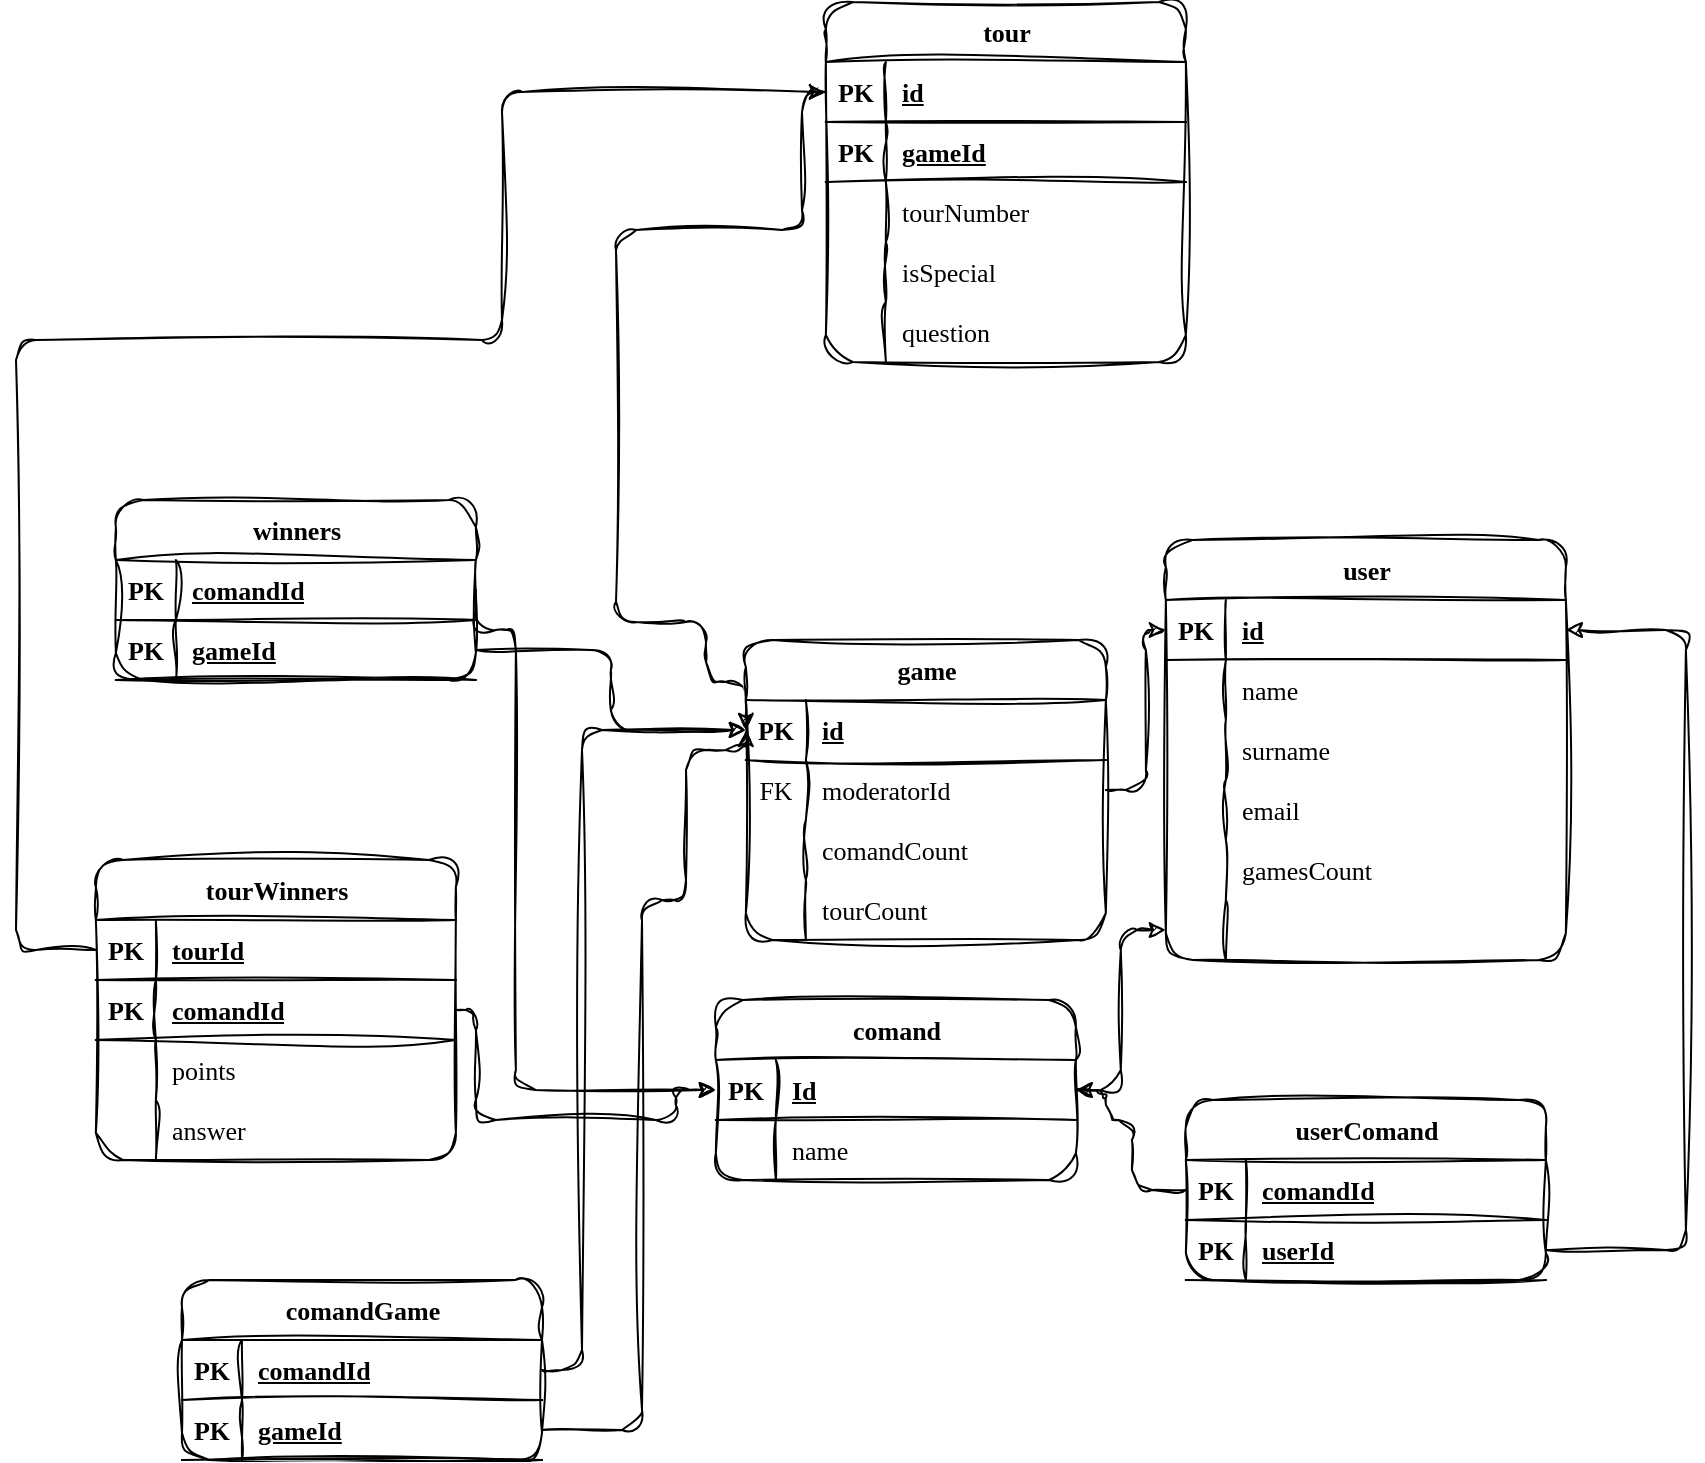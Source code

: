 <mxfile version="24.7.17">
  <diagram name="Схема данных" id="edf60f1a-56cd-e834-aa8a-f176f3a09ee4">
    <mxGraphModel dx="1793" dy="1068" grid="1" gridSize="10" guides="1" tooltips="1" connect="1" arrows="1" fold="1" page="1" pageScale="1" pageWidth="1169" pageHeight="827" background="none" math="0" shadow="0">
      <root>
        <mxCell id="0" />
        <mxCell id="1" parent="0" />
        <mxCell id="CkwOvy4Y8bdaGsf6uyHz-31" value="" style="edgeStyle=orthogonalEdgeStyle;rounded=1;orthogonalLoop=1;jettySize=auto;html=1;exitX=1;exitY=0.5;exitDx=0;exitDy=0;entryX=0;entryY=0.5;entryDx=0;entryDy=0;sketch=1;curveFitting=1;jiggle=2;fontFamily=Lucida Console;labelBorderColor=none;textShadow=0;fontSize=13;" edge="1" parent="1" source="CkwOvy4Y8bdaGsf6uyHz-6" target="CkwOvy4Y8bdaGsf6uyHz-19">
          <mxGeometry relative="1" as="geometry">
            <Array as="points">
              <mxPoint x="731.93" y="454" />
              <mxPoint x="731.93" y="374" />
            </Array>
          </mxGeometry>
        </mxCell>
        <mxCell id="CkwOvy4Y8bdaGsf6uyHz-81" value="" style="edgeStyle=orthogonalEdgeStyle;rounded=1;orthogonalLoop=1;jettySize=auto;html=1;exitX=0;exitY=0.5;exitDx=0;exitDy=0;entryX=0;entryY=0.5;entryDx=0;entryDy=0;startArrow=classic;startFill=1;endArrow=none;endFill=0;sketch=1;curveFitting=1;jiggle=2;fontFamily=Lucida Console;labelBorderColor=none;textShadow=0;fontSize=13;" edge="1" parent="1" source="CkwOvy4Y8bdaGsf6uyHz-3" target="CkwOvy4Y8bdaGsf6uyHz-82">
          <mxGeometry relative="1" as="geometry">
            <Array as="points">
              <mxPoint x="532" y="400" />
              <mxPoint x="512" y="400" />
              <mxPoint x="512" y="370" />
              <mxPoint x="467" y="370" />
              <mxPoint x="467" y="174" />
              <mxPoint x="560" y="174" />
              <mxPoint x="560" y="105" />
            </Array>
          </mxGeometry>
        </mxCell>
        <mxCell id="CkwOvy4Y8bdaGsf6uyHz-2" value="game" style="shape=table;startSize=30;container=1;collapsible=1;childLayout=tableLayout;fixedRows=1;rowLines=0;fontStyle=1;align=center;resizeLast=1;html=1;sketch=1;curveFitting=1;jiggle=2;rounded=1;fontFamily=Lucida Console;labelBorderColor=none;textShadow=0;fontSize=13;" vertex="1" parent="1">
          <mxGeometry x="531.93" y="379" width="180" height="150" as="geometry">
            <mxRectangle x="80" y="90" width="70" height="30" as="alternateBounds" />
          </mxGeometry>
        </mxCell>
        <mxCell id="CkwOvy4Y8bdaGsf6uyHz-3" value="" style="shape=tableRow;horizontal=0;startSize=0;swimlaneHead=0;swimlaneBody=0;fillColor=none;collapsible=0;dropTarget=0;points=[[0,0.5],[1,0.5]];portConstraint=eastwest;top=0;left=0;right=0;bottom=1;sketch=1;curveFitting=1;jiggle=2;rounded=1;fontFamily=Lucida Console;labelBorderColor=none;textShadow=0;fontSize=13;" vertex="1" parent="CkwOvy4Y8bdaGsf6uyHz-2">
          <mxGeometry y="30" width="180" height="30" as="geometry" />
        </mxCell>
        <mxCell id="CkwOvy4Y8bdaGsf6uyHz-4" value="PK" style="shape=partialRectangle;connectable=0;fillColor=none;top=0;left=0;bottom=0;right=0;fontStyle=1;overflow=hidden;whiteSpace=wrap;html=1;sketch=1;curveFitting=1;jiggle=2;rounded=1;fontFamily=Lucida Console;labelBorderColor=none;textShadow=0;fontSize=13;" vertex="1" parent="CkwOvy4Y8bdaGsf6uyHz-3">
          <mxGeometry width="30" height="30" as="geometry">
            <mxRectangle width="30" height="30" as="alternateBounds" />
          </mxGeometry>
        </mxCell>
        <mxCell id="CkwOvy4Y8bdaGsf6uyHz-5" value="id" style="shape=partialRectangle;connectable=0;fillColor=none;top=0;left=0;bottom=0;right=0;align=left;spacingLeft=6;fontStyle=5;overflow=hidden;whiteSpace=wrap;html=1;sketch=1;curveFitting=1;jiggle=2;rounded=1;fontFamily=Lucida Console;labelBorderColor=none;textShadow=0;fontSize=13;" vertex="1" parent="CkwOvy4Y8bdaGsf6uyHz-3">
          <mxGeometry x="30" width="150" height="30" as="geometry">
            <mxRectangle width="150" height="30" as="alternateBounds" />
          </mxGeometry>
        </mxCell>
        <mxCell id="CkwOvy4Y8bdaGsf6uyHz-6" value="" style="shape=tableRow;horizontal=0;startSize=0;swimlaneHead=0;swimlaneBody=0;fillColor=none;collapsible=0;dropTarget=0;points=[[0,0.5],[1,0.5]];portConstraint=eastwest;top=0;left=0;right=0;bottom=0;sketch=1;curveFitting=1;jiggle=2;rounded=1;fontFamily=Lucida Console;labelBorderColor=none;textShadow=0;fontSize=13;" vertex="1" parent="CkwOvy4Y8bdaGsf6uyHz-2">
          <mxGeometry y="60" width="180" height="30" as="geometry" />
        </mxCell>
        <mxCell id="CkwOvy4Y8bdaGsf6uyHz-7" value="FK" style="shape=partialRectangle;connectable=0;fillColor=none;top=0;left=0;bottom=0;right=0;editable=1;overflow=hidden;whiteSpace=wrap;html=1;sketch=1;curveFitting=1;jiggle=2;rounded=1;fontFamily=Lucida Console;labelBorderColor=none;textShadow=0;fontSize=13;" vertex="1" parent="CkwOvy4Y8bdaGsf6uyHz-6">
          <mxGeometry width="30" height="30" as="geometry">
            <mxRectangle width="30" height="30" as="alternateBounds" />
          </mxGeometry>
        </mxCell>
        <mxCell id="CkwOvy4Y8bdaGsf6uyHz-8" value="moderatorId" style="shape=partialRectangle;connectable=0;fillColor=none;top=0;left=0;bottom=0;right=0;align=left;spacingLeft=6;overflow=hidden;whiteSpace=wrap;html=1;sketch=1;curveFitting=1;jiggle=2;rounded=1;fontFamily=Lucida Console;labelBorderColor=none;textShadow=0;fontSize=13;" vertex="1" parent="CkwOvy4Y8bdaGsf6uyHz-6">
          <mxGeometry x="30" width="150" height="30" as="geometry">
            <mxRectangle width="150" height="30" as="alternateBounds" />
          </mxGeometry>
        </mxCell>
        <mxCell id="CkwOvy4Y8bdaGsf6uyHz-221" value="" style="shape=tableRow;horizontal=0;startSize=0;swimlaneHead=0;swimlaneBody=0;fillColor=none;collapsible=0;dropTarget=0;points=[[0,0.5],[1,0.5]];portConstraint=eastwest;top=0;left=0;right=0;bottom=0;sketch=1;curveFitting=1;jiggle=2;rounded=1;fontFamily=Lucida Console;labelBorderColor=none;textShadow=0;fontSize=13;" vertex="1" parent="CkwOvy4Y8bdaGsf6uyHz-2">
          <mxGeometry y="90" width="180" height="30" as="geometry" />
        </mxCell>
        <mxCell id="CkwOvy4Y8bdaGsf6uyHz-222" value="" style="shape=partialRectangle;connectable=0;fillColor=none;top=0;left=0;bottom=0;right=0;editable=1;overflow=hidden;whiteSpace=wrap;html=1;sketch=1;curveFitting=1;jiggle=2;rounded=1;fontFamily=Lucida Console;labelBorderColor=none;textShadow=0;fontSize=13;" vertex="1" parent="CkwOvy4Y8bdaGsf6uyHz-221">
          <mxGeometry width="30" height="30" as="geometry">
            <mxRectangle width="30" height="30" as="alternateBounds" />
          </mxGeometry>
        </mxCell>
        <mxCell id="CkwOvy4Y8bdaGsf6uyHz-223" value="comandCount" style="shape=partialRectangle;connectable=0;fillColor=none;top=0;left=0;bottom=0;right=0;align=left;spacingLeft=6;overflow=hidden;whiteSpace=wrap;html=1;sketch=1;curveFitting=1;jiggle=2;rounded=1;fontFamily=Lucida Console;labelBorderColor=none;textShadow=0;fontSize=13;" vertex="1" parent="CkwOvy4Y8bdaGsf6uyHz-221">
          <mxGeometry x="30" width="150" height="30" as="geometry">
            <mxRectangle width="150" height="30" as="alternateBounds" />
          </mxGeometry>
        </mxCell>
        <mxCell id="CkwOvy4Y8bdaGsf6uyHz-224" value="" style="shape=tableRow;horizontal=0;startSize=0;swimlaneHead=0;swimlaneBody=0;fillColor=none;collapsible=0;dropTarget=0;points=[[0,0.5],[1,0.5]];portConstraint=eastwest;top=0;left=0;right=0;bottom=0;sketch=1;curveFitting=1;jiggle=2;rounded=1;fontFamily=Lucida Console;labelBorderColor=none;textShadow=0;fontSize=13;" vertex="1" parent="CkwOvy4Y8bdaGsf6uyHz-2">
          <mxGeometry y="120" width="180" height="30" as="geometry" />
        </mxCell>
        <mxCell id="CkwOvy4Y8bdaGsf6uyHz-225" value="" style="shape=partialRectangle;connectable=0;fillColor=none;top=0;left=0;bottom=0;right=0;editable=1;overflow=hidden;whiteSpace=wrap;html=1;sketch=1;curveFitting=1;jiggle=2;rounded=1;fontFamily=Lucida Console;labelBorderColor=none;textShadow=0;fontSize=13;" vertex="1" parent="CkwOvy4Y8bdaGsf6uyHz-224">
          <mxGeometry width="30" height="30" as="geometry">
            <mxRectangle width="30" height="30" as="alternateBounds" />
          </mxGeometry>
        </mxCell>
        <mxCell id="CkwOvy4Y8bdaGsf6uyHz-226" value="tourCount" style="shape=partialRectangle;connectable=0;fillColor=none;top=0;left=0;bottom=0;right=0;align=left;spacingLeft=6;overflow=hidden;whiteSpace=wrap;html=1;sketch=1;curveFitting=1;jiggle=2;rounded=1;fontFamily=Lucida Console;labelBorderColor=none;textShadow=0;fontSize=13;" vertex="1" parent="CkwOvy4Y8bdaGsf6uyHz-224">
          <mxGeometry x="30" width="150" height="30" as="geometry">
            <mxRectangle width="150" height="30" as="alternateBounds" />
          </mxGeometry>
        </mxCell>
        <mxCell id="CkwOvy4Y8bdaGsf6uyHz-18" value="user" style="shape=table;startSize=30;container=1;collapsible=1;childLayout=tableLayout;fixedRows=1;rowLines=0;fontStyle=1;align=center;resizeLast=1;html=1;sketch=1;curveFitting=1;jiggle=2;rounded=1;fontFamily=Lucida Console;labelBorderColor=none;textShadow=0;fontSize=13;" vertex="1" parent="1">
          <mxGeometry x="741.93" y="329" width="200" height="210" as="geometry">
            <mxRectangle x="440" y="90" width="70" height="30" as="alternateBounds" />
          </mxGeometry>
        </mxCell>
        <mxCell id="CkwOvy4Y8bdaGsf6uyHz-19" value="" style="shape=tableRow;horizontal=0;startSize=0;swimlaneHead=0;swimlaneBody=0;fillColor=none;collapsible=0;dropTarget=0;points=[[0,0.5],[1,0.5]];portConstraint=eastwest;top=0;left=0;right=0;bottom=1;sketch=1;curveFitting=1;jiggle=2;rounded=1;fontFamily=Lucida Console;labelBorderColor=none;textShadow=0;fontSize=13;" vertex="1" parent="CkwOvy4Y8bdaGsf6uyHz-18">
          <mxGeometry y="30" width="200" height="30" as="geometry" />
        </mxCell>
        <mxCell id="CkwOvy4Y8bdaGsf6uyHz-20" value="PK" style="shape=partialRectangle;connectable=0;fillColor=none;top=0;left=0;bottom=0;right=0;fontStyle=1;overflow=hidden;whiteSpace=wrap;html=1;sketch=1;curveFitting=1;jiggle=2;rounded=1;fontFamily=Lucida Console;labelBorderColor=none;textShadow=0;fontSize=13;" vertex="1" parent="CkwOvy4Y8bdaGsf6uyHz-19">
          <mxGeometry width="30" height="30" as="geometry">
            <mxRectangle width="30" height="30" as="alternateBounds" />
          </mxGeometry>
        </mxCell>
        <mxCell id="CkwOvy4Y8bdaGsf6uyHz-21" value="id" style="shape=partialRectangle;connectable=0;fillColor=none;top=0;left=0;bottom=0;right=0;align=left;spacingLeft=6;fontStyle=5;overflow=hidden;whiteSpace=wrap;html=1;sketch=1;curveFitting=1;jiggle=2;rounded=1;fontFamily=Lucida Console;labelBorderColor=none;textShadow=0;fontSize=13;" vertex="1" parent="CkwOvy4Y8bdaGsf6uyHz-19">
          <mxGeometry x="30" width="170" height="30" as="geometry">
            <mxRectangle width="170" height="30" as="alternateBounds" />
          </mxGeometry>
        </mxCell>
        <mxCell id="CkwOvy4Y8bdaGsf6uyHz-25" value="" style="shape=tableRow;horizontal=0;startSize=0;swimlaneHead=0;swimlaneBody=0;fillColor=none;collapsible=0;dropTarget=0;points=[[0,0.5],[1,0.5]];portConstraint=eastwest;top=0;left=0;right=0;bottom=0;sketch=1;curveFitting=1;jiggle=2;rounded=1;fontFamily=Lucida Console;labelBorderColor=none;textShadow=0;fontSize=13;" vertex="1" parent="CkwOvy4Y8bdaGsf6uyHz-18">
          <mxGeometry y="60" width="200" height="30" as="geometry" />
        </mxCell>
        <mxCell id="CkwOvy4Y8bdaGsf6uyHz-26" value="" style="shape=partialRectangle;connectable=0;fillColor=none;top=0;left=0;bottom=0;right=0;editable=1;overflow=hidden;whiteSpace=wrap;html=1;sketch=1;curveFitting=1;jiggle=2;rounded=1;fontFamily=Lucida Console;labelBorderColor=none;textShadow=0;fontSize=13;" vertex="1" parent="CkwOvy4Y8bdaGsf6uyHz-25">
          <mxGeometry width="30" height="30" as="geometry">
            <mxRectangle width="30" height="30" as="alternateBounds" />
          </mxGeometry>
        </mxCell>
        <mxCell id="CkwOvy4Y8bdaGsf6uyHz-27" value="name" style="shape=partialRectangle;connectable=0;fillColor=none;top=0;left=0;bottom=0;right=0;align=left;spacingLeft=6;overflow=hidden;whiteSpace=wrap;html=1;sketch=1;curveFitting=1;jiggle=2;rounded=1;fontFamily=Lucida Console;labelBorderColor=none;textShadow=0;fontSize=13;" vertex="1" parent="CkwOvy4Y8bdaGsf6uyHz-25">
          <mxGeometry x="30" width="170" height="30" as="geometry">
            <mxRectangle width="170" height="30" as="alternateBounds" />
          </mxGeometry>
        </mxCell>
        <mxCell id="CkwOvy4Y8bdaGsf6uyHz-191" value="" style="shape=tableRow;horizontal=0;startSize=0;swimlaneHead=0;swimlaneBody=0;fillColor=none;collapsible=0;dropTarget=0;points=[[0,0.5],[1,0.5]];portConstraint=eastwest;top=0;left=0;right=0;bottom=0;sketch=1;curveFitting=1;jiggle=2;rounded=1;fontFamily=Lucida Console;labelBorderColor=none;textShadow=0;fontSize=13;" vertex="1" parent="CkwOvy4Y8bdaGsf6uyHz-18">
          <mxGeometry y="90" width="200" height="30" as="geometry" />
        </mxCell>
        <mxCell id="CkwOvy4Y8bdaGsf6uyHz-192" value="" style="shape=partialRectangle;connectable=0;fillColor=none;top=0;left=0;bottom=0;right=0;editable=1;overflow=hidden;whiteSpace=wrap;html=1;sketch=1;curveFitting=1;jiggle=2;rounded=1;fontFamily=Lucida Console;labelBorderColor=none;textShadow=0;fontSize=13;" vertex="1" parent="CkwOvy4Y8bdaGsf6uyHz-191">
          <mxGeometry width="30" height="30" as="geometry">
            <mxRectangle width="30" height="30" as="alternateBounds" />
          </mxGeometry>
        </mxCell>
        <mxCell id="CkwOvy4Y8bdaGsf6uyHz-193" value="surname" style="shape=partialRectangle;connectable=1;fillColor=none;top=0;left=0;bottom=0;right=0;align=left;spacingLeft=6;overflow=hidden;whiteSpace=wrap;html=1;sketch=1;curveFitting=1;jiggle=2;rounded=1;fontFamily=Lucida Console;labelBorderColor=none;textShadow=0;fontSize=13;movable=1;resizable=1;rotatable=1;deletable=1;editable=1;locked=0;" vertex="1" parent="CkwOvy4Y8bdaGsf6uyHz-191">
          <mxGeometry x="30" width="170" height="30" as="geometry">
            <mxRectangle width="170" height="30" as="alternateBounds" />
          </mxGeometry>
        </mxCell>
        <mxCell id="CkwOvy4Y8bdaGsf6uyHz-28" value="" style="shape=tableRow;horizontal=0;startSize=0;swimlaneHead=0;swimlaneBody=0;fillColor=none;collapsible=0;dropTarget=0;points=[[0,0.5],[1,0.5]];portConstraint=eastwest;top=0;left=0;right=0;bottom=0;sketch=1;curveFitting=1;jiggle=2;rounded=1;fontFamily=Lucida Console;labelBorderColor=none;textShadow=0;fontSize=13;" vertex="1" parent="CkwOvy4Y8bdaGsf6uyHz-18">
          <mxGeometry y="120" width="200" height="30" as="geometry" />
        </mxCell>
        <mxCell id="CkwOvy4Y8bdaGsf6uyHz-29" value="" style="shape=partialRectangle;connectable=0;fillColor=none;top=0;left=0;bottom=0;right=0;editable=1;overflow=hidden;whiteSpace=wrap;html=1;sketch=1;curveFitting=1;jiggle=2;rounded=1;fontFamily=Lucida Console;labelBorderColor=none;textShadow=0;fontSize=13;" vertex="1" parent="CkwOvy4Y8bdaGsf6uyHz-28">
          <mxGeometry width="30" height="30" as="geometry">
            <mxRectangle width="30" height="30" as="alternateBounds" />
          </mxGeometry>
        </mxCell>
        <mxCell id="CkwOvy4Y8bdaGsf6uyHz-30" value="email&amp;nbsp;" style="shape=partialRectangle;connectable=0;fillColor=none;top=0;left=0;bottom=0;right=0;align=left;spacingLeft=6;overflow=hidden;whiteSpace=wrap;html=1;sketch=1;curveFitting=1;jiggle=2;rounded=1;fontFamily=Lucida Console;labelBorderColor=none;textShadow=0;fontSize=13;" vertex="1" parent="CkwOvy4Y8bdaGsf6uyHz-28">
          <mxGeometry x="30" width="170" height="30" as="geometry">
            <mxRectangle width="170" height="30" as="alternateBounds" />
          </mxGeometry>
        </mxCell>
        <mxCell id="CkwOvy4Y8bdaGsf6uyHz-33" value="" style="shape=tableRow;horizontal=0;startSize=0;swimlaneHead=0;swimlaneBody=0;fillColor=none;collapsible=0;dropTarget=0;points=[[0,0.5],[1,0.5]];portConstraint=eastwest;top=0;left=0;right=0;bottom=0;sketch=1;curveFitting=1;jiggle=2;rounded=1;fontFamily=Lucida Console;labelBorderColor=none;textShadow=0;fontSize=13;" vertex="1" parent="CkwOvy4Y8bdaGsf6uyHz-18">
          <mxGeometry y="150" width="200" height="30" as="geometry" />
        </mxCell>
        <mxCell id="CkwOvy4Y8bdaGsf6uyHz-34" value="" style="shape=partialRectangle;connectable=0;fillColor=none;top=0;left=0;bottom=0;right=0;editable=1;overflow=hidden;whiteSpace=wrap;html=1;sketch=1;curveFitting=1;jiggle=2;rounded=1;fontFamily=Lucida Console;labelBorderColor=none;textShadow=0;fontSize=13;" vertex="1" parent="CkwOvy4Y8bdaGsf6uyHz-33">
          <mxGeometry width="30" height="30" as="geometry">
            <mxRectangle width="30" height="30" as="alternateBounds" />
          </mxGeometry>
        </mxCell>
        <mxCell id="CkwOvy4Y8bdaGsf6uyHz-35" value="gamesCount" style="shape=partialRectangle;connectable=0;fillColor=none;top=0;left=0;bottom=0;right=0;align=left;spacingLeft=6;overflow=hidden;whiteSpace=wrap;html=1;sketch=1;curveFitting=1;jiggle=2;rounded=1;fontFamily=Lucida Console;labelBorderColor=none;textShadow=0;fontSize=13;" vertex="1" parent="CkwOvy4Y8bdaGsf6uyHz-33">
          <mxGeometry x="30" width="170" height="30" as="geometry">
            <mxRectangle width="170" height="30" as="alternateBounds" />
          </mxGeometry>
        </mxCell>
        <mxCell id="CkwOvy4Y8bdaGsf6uyHz-103" value="" style="shape=tableRow;horizontal=0;startSize=0;swimlaneHead=0;swimlaneBody=0;fillColor=none;collapsible=0;dropTarget=0;points=[[0,0.5],[1,0.5]];portConstraint=eastwest;top=0;left=0;right=0;bottom=0;sketch=1;curveFitting=1;jiggle=2;rounded=1;fontFamily=Lucida Console;labelBorderColor=none;textShadow=0;fontSize=13;" vertex="1" parent="CkwOvy4Y8bdaGsf6uyHz-18">
          <mxGeometry y="180" width="200" height="30" as="geometry" />
        </mxCell>
        <mxCell id="CkwOvy4Y8bdaGsf6uyHz-104" value="" style="shape=partialRectangle;connectable=0;fillColor=none;top=0;left=0;bottom=0;right=0;editable=1;overflow=hidden;whiteSpace=wrap;html=1;sketch=1;curveFitting=1;jiggle=2;rounded=1;fontFamily=Lucida Console;labelBorderColor=none;textShadow=0;fontSize=13;" vertex="1" parent="CkwOvy4Y8bdaGsf6uyHz-103">
          <mxGeometry width="30" height="30" as="geometry">
            <mxRectangle width="30" height="30" as="alternateBounds" />
          </mxGeometry>
        </mxCell>
        <mxCell id="CkwOvy4Y8bdaGsf6uyHz-105" value="" style="shape=partialRectangle;connectable=0;fillColor=none;top=0;left=0;bottom=0;right=0;align=left;spacingLeft=6;overflow=hidden;whiteSpace=wrap;html=1;sketch=1;curveFitting=1;jiggle=2;rounded=1;fontFamily=Lucida Console;labelBorderColor=none;textShadow=0;fontSize=13;" vertex="1" parent="CkwOvy4Y8bdaGsf6uyHz-103">
          <mxGeometry x="30" width="170" height="30" as="geometry">
            <mxRectangle width="170" height="30" as="alternateBounds" />
          </mxGeometry>
        </mxCell>
        <mxCell id="CkwOvy4Y8bdaGsf6uyHz-68" value="tour" style="shape=table;startSize=30;container=1;collapsible=1;childLayout=tableLayout;fixedRows=1;rowLines=0;fontStyle=1;align=center;resizeLast=1;html=1;sketch=1;curveFitting=1;jiggle=2;rounded=1;fontFamily=Lucida Console;labelBorderColor=none;textShadow=0;fontSize=13;" vertex="1" parent="1">
          <mxGeometry x="571.93" y="60" width="180" height="180" as="geometry">
            <mxRectangle x="80" y="90" width="70" height="30" as="alternateBounds" />
          </mxGeometry>
        </mxCell>
        <mxCell id="CkwOvy4Y8bdaGsf6uyHz-82" value="" style="shape=tableRow;horizontal=0;startSize=0;swimlaneHead=0;swimlaneBody=0;fillColor=none;collapsible=0;dropTarget=0;points=[[0,0.5],[1,0.5]];portConstraint=eastwest;top=0;left=0;right=0;bottom=1;sketch=1;curveFitting=1;jiggle=2;rounded=1;fontFamily=Lucida Console;labelBorderColor=none;textShadow=0;fontSize=13;" vertex="1" parent="CkwOvy4Y8bdaGsf6uyHz-68">
          <mxGeometry y="30" width="180" height="30" as="geometry" />
        </mxCell>
        <mxCell id="CkwOvy4Y8bdaGsf6uyHz-83" value="PK" style="shape=partialRectangle;connectable=0;fillColor=none;top=0;left=0;bottom=0;right=0;fontStyle=1;overflow=hidden;whiteSpace=wrap;html=1;sketch=1;curveFitting=1;jiggle=2;rounded=1;fontFamily=Lucida Console;labelBorderColor=none;textShadow=0;fontSize=13;" vertex="1" parent="CkwOvy4Y8bdaGsf6uyHz-82">
          <mxGeometry width="30" height="30" as="geometry">
            <mxRectangle width="30" height="30" as="alternateBounds" />
          </mxGeometry>
        </mxCell>
        <mxCell id="CkwOvy4Y8bdaGsf6uyHz-84" value="id" style="shape=partialRectangle;connectable=0;fillColor=none;top=0;left=0;bottom=0;right=0;align=left;spacingLeft=6;fontStyle=5;overflow=hidden;whiteSpace=wrap;html=1;sketch=1;curveFitting=1;jiggle=2;rounded=1;fontFamily=Lucida Console;labelBorderColor=none;textShadow=0;fontSize=13;" vertex="1" parent="CkwOvy4Y8bdaGsf6uyHz-82">
          <mxGeometry x="30" width="150" height="30" as="geometry">
            <mxRectangle width="150" height="30" as="alternateBounds" />
          </mxGeometry>
        </mxCell>
        <mxCell id="CkwOvy4Y8bdaGsf6uyHz-69" value="" style="shape=tableRow;horizontal=0;startSize=0;swimlaneHead=0;swimlaneBody=0;fillColor=none;collapsible=0;dropTarget=0;points=[[0,0.5],[1,0.5]];portConstraint=eastwest;top=0;left=0;right=0;bottom=1;sketch=1;curveFitting=1;jiggle=2;rounded=1;fontFamily=Lucida Console;labelBorderColor=none;textShadow=0;fontSize=13;" vertex="1" parent="CkwOvy4Y8bdaGsf6uyHz-68">
          <mxGeometry y="60" width="180" height="30" as="geometry" />
        </mxCell>
        <mxCell id="CkwOvy4Y8bdaGsf6uyHz-70" value="PK" style="shape=partialRectangle;connectable=0;fillColor=none;top=0;left=0;bottom=0;right=0;fontStyle=1;overflow=hidden;whiteSpace=wrap;html=1;sketch=1;curveFitting=1;jiggle=2;rounded=1;fontFamily=Lucida Console;labelBorderColor=none;textShadow=0;fontSize=13;" vertex="1" parent="CkwOvy4Y8bdaGsf6uyHz-69">
          <mxGeometry width="30" height="30" as="geometry">
            <mxRectangle width="30" height="30" as="alternateBounds" />
          </mxGeometry>
        </mxCell>
        <mxCell id="CkwOvy4Y8bdaGsf6uyHz-71" value="gameId" style="shape=partialRectangle;connectable=0;fillColor=none;top=0;left=0;bottom=0;right=0;align=left;spacingLeft=6;fontStyle=5;overflow=hidden;whiteSpace=wrap;html=1;sketch=1;curveFitting=1;jiggle=2;rounded=1;fontFamily=Lucida Console;labelBorderColor=none;textShadow=0;fontSize=13;" vertex="1" parent="CkwOvy4Y8bdaGsf6uyHz-69">
          <mxGeometry x="30" width="150" height="30" as="geometry">
            <mxRectangle width="150" height="30" as="alternateBounds" />
          </mxGeometry>
        </mxCell>
        <mxCell id="CkwOvy4Y8bdaGsf6uyHz-72" value="" style="shape=tableRow;horizontal=0;startSize=0;swimlaneHead=0;swimlaneBody=0;fillColor=none;collapsible=0;dropTarget=0;points=[[0,0.5],[1,0.5]];portConstraint=eastwest;top=0;left=0;right=0;bottom=0;sketch=1;curveFitting=1;jiggle=2;rounded=1;fontFamily=Lucida Console;labelBorderColor=none;textShadow=0;fontSize=13;" vertex="1" parent="CkwOvy4Y8bdaGsf6uyHz-68">
          <mxGeometry y="90" width="180" height="30" as="geometry" />
        </mxCell>
        <mxCell id="CkwOvy4Y8bdaGsf6uyHz-73" value="" style="shape=partialRectangle;connectable=0;fillColor=none;top=0;left=0;bottom=0;right=0;editable=1;overflow=hidden;whiteSpace=wrap;html=1;sketch=1;curveFitting=1;jiggle=2;rounded=1;fontFamily=Lucida Console;labelBorderColor=none;textShadow=0;fontSize=13;" vertex="1" parent="CkwOvy4Y8bdaGsf6uyHz-72">
          <mxGeometry width="30" height="30" as="geometry">
            <mxRectangle width="30" height="30" as="alternateBounds" />
          </mxGeometry>
        </mxCell>
        <mxCell id="CkwOvy4Y8bdaGsf6uyHz-74" value="tourNumber" style="shape=partialRectangle;connectable=0;fillColor=none;top=0;left=0;bottom=0;right=0;align=left;spacingLeft=6;overflow=hidden;whiteSpace=wrap;html=1;sketch=1;curveFitting=1;jiggle=2;rounded=1;fontFamily=Lucida Console;labelBorderColor=none;textShadow=0;fontSize=13;" vertex="1" parent="CkwOvy4Y8bdaGsf6uyHz-72">
          <mxGeometry x="30" width="150" height="30" as="geometry">
            <mxRectangle width="150" height="30" as="alternateBounds" />
          </mxGeometry>
        </mxCell>
        <mxCell id="CkwOvy4Y8bdaGsf6uyHz-110" value="" style="shape=tableRow;horizontal=0;startSize=0;swimlaneHead=0;swimlaneBody=0;fillColor=none;collapsible=0;dropTarget=0;points=[[0,0.5],[1,0.5]];portConstraint=eastwest;top=0;left=0;right=0;bottom=0;sketch=1;curveFitting=1;jiggle=2;rounded=1;fontFamily=Lucida Console;labelBorderColor=none;textShadow=0;fontSize=13;" vertex="1" parent="CkwOvy4Y8bdaGsf6uyHz-68">
          <mxGeometry y="120" width="180" height="30" as="geometry" />
        </mxCell>
        <mxCell id="CkwOvy4Y8bdaGsf6uyHz-111" value="" style="shape=partialRectangle;connectable=0;fillColor=none;top=0;left=0;bottom=0;right=0;editable=1;overflow=hidden;whiteSpace=wrap;html=1;sketch=1;curveFitting=1;jiggle=2;rounded=1;fontFamily=Lucida Console;labelBorderColor=none;textShadow=0;fontSize=13;" vertex="1" parent="CkwOvy4Y8bdaGsf6uyHz-110">
          <mxGeometry width="30" height="30" as="geometry">
            <mxRectangle width="30" height="30" as="alternateBounds" />
          </mxGeometry>
        </mxCell>
        <mxCell id="CkwOvy4Y8bdaGsf6uyHz-112" value="isSpecial" style="shape=partialRectangle;connectable=0;fillColor=none;top=0;left=0;bottom=0;right=0;align=left;spacingLeft=6;overflow=hidden;whiteSpace=wrap;html=1;sketch=1;curveFitting=1;jiggle=2;rounded=1;fontFamily=Lucida Console;labelBorderColor=none;textShadow=0;fontSize=13;" vertex="1" parent="CkwOvy4Y8bdaGsf6uyHz-110">
          <mxGeometry x="30" width="150" height="30" as="geometry">
            <mxRectangle width="150" height="30" as="alternateBounds" />
          </mxGeometry>
        </mxCell>
        <mxCell id="CkwOvy4Y8bdaGsf6uyHz-116" value="" style="shape=tableRow;horizontal=0;startSize=0;swimlaneHead=0;swimlaneBody=0;fillColor=none;collapsible=0;dropTarget=0;points=[[0,0.5],[1,0.5]];portConstraint=eastwest;top=0;left=0;right=0;bottom=0;sketch=1;curveFitting=1;jiggle=2;rounded=1;fontFamily=Lucida Console;labelBorderColor=none;textShadow=0;fontSize=13;" vertex="1" parent="CkwOvy4Y8bdaGsf6uyHz-68">
          <mxGeometry y="150" width="180" height="30" as="geometry" />
        </mxCell>
        <mxCell id="CkwOvy4Y8bdaGsf6uyHz-117" value="" style="shape=partialRectangle;connectable=0;fillColor=none;top=0;left=0;bottom=0;right=0;editable=1;overflow=hidden;whiteSpace=wrap;html=1;sketch=1;curveFitting=1;jiggle=2;rounded=1;fontFamily=Lucida Console;labelBorderColor=none;textShadow=0;fontSize=13;" vertex="1" parent="CkwOvy4Y8bdaGsf6uyHz-116">
          <mxGeometry width="30" height="30" as="geometry">
            <mxRectangle width="30" height="30" as="alternateBounds" />
          </mxGeometry>
        </mxCell>
        <mxCell id="CkwOvy4Y8bdaGsf6uyHz-118" value="question" style="shape=partialRectangle;connectable=0;fillColor=none;top=0;left=0;bottom=0;right=0;align=left;spacingLeft=6;overflow=hidden;whiteSpace=wrap;html=1;sketch=1;curveFitting=1;jiggle=2;rounded=1;fontFamily=Lucida Console;labelBorderColor=none;textShadow=0;fontSize=13;" vertex="1" parent="CkwOvy4Y8bdaGsf6uyHz-116">
          <mxGeometry x="30" width="150" height="30" as="geometry">
            <mxRectangle width="150" height="30" as="alternateBounds" />
          </mxGeometry>
        </mxCell>
        <mxCell id="CkwOvy4Y8bdaGsf6uyHz-86" value="comand" style="shape=table;startSize=30;container=1;collapsible=1;childLayout=tableLayout;fixedRows=1;rowLines=0;fontStyle=1;align=center;resizeLast=1;html=1;sketch=1;curveFitting=1;jiggle=2;rounded=1;fontFamily=Lucida Console;labelBorderColor=none;textShadow=0;fontSize=13;" vertex="1" parent="1">
          <mxGeometry x="516.93" y="559" width="180" height="90" as="geometry" />
        </mxCell>
        <mxCell id="CkwOvy4Y8bdaGsf6uyHz-87" value="" style="shape=tableRow;horizontal=0;startSize=0;swimlaneHead=0;swimlaneBody=0;fillColor=none;collapsible=0;dropTarget=0;points=[[0,0.5],[1,0.5]];portConstraint=eastwest;top=0;left=0;right=0;bottom=1;sketch=1;curveFitting=1;jiggle=2;rounded=1;fontFamily=Lucida Console;labelBorderColor=none;textShadow=0;fontSize=13;" vertex="1" parent="CkwOvy4Y8bdaGsf6uyHz-86">
          <mxGeometry y="30" width="180" height="30" as="geometry" />
        </mxCell>
        <mxCell id="CkwOvy4Y8bdaGsf6uyHz-88" value="PK" style="shape=partialRectangle;connectable=0;fillColor=none;top=0;left=0;bottom=0;right=0;fontStyle=1;overflow=hidden;whiteSpace=wrap;html=1;sketch=1;curveFitting=1;jiggle=2;rounded=1;fontFamily=Lucida Console;labelBorderColor=none;textShadow=0;fontSize=13;" vertex="1" parent="CkwOvy4Y8bdaGsf6uyHz-87">
          <mxGeometry width="30" height="30" as="geometry">
            <mxRectangle width="30" height="30" as="alternateBounds" />
          </mxGeometry>
        </mxCell>
        <mxCell id="CkwOvy4Y8bdaGsf6uyHz-89" value="Id" style="shape=partialRectangle;connectable=0;fillColor=none;top=0;left=0;bottom=0;right=0;align=left;spacingLeft=6;fontStyle=5;overflow=hidden;whiteSpace=wrap;html=1;sketch=1;curveFitting=1;jiggle=2;rounded=1;fontFamily=Lucida Console;labelBorderColor=none;textShadow=0;fontSize=13;" vertex="1" parent="CkwOvy4Y8bdaGsf6uyHz-87">
          <mxGeometry x="30" width="150" height="30" as="geometry">
            <mxRectangle width="150" height="30" as="alternateBounds" />
          </mxGeometry>
        </mxCell>
        <mxCell id="CkwOvy4Y8bdaGsf6uyHz-90" value="" style="shape=tableRow;horizontal=0;startSize=0;swimlaneHead=0;swimlaneBody=0;fillColor=none;collapsible=0;dropTarget=0;points=[[0,0.5],[1,0.5]];portConstraint=eastwest;top=0;left=0;right=0;bottom=0;sketch=1;curveFitting=1;jiggle=2;rounded=1;fontFamily=Lucida Console;labelBorderColor=none;textShadow=0;fontSize=13;" vertex="1" parent="CkwOvy4Y8bdaGsf6uyHz-86">
          <mxGeometry y="60" width="180" height="30" as="geometry" />
        </mxCell>
        <mxCell id="CkwOvy4Y8bdaGsf6uyHz-91" value="" style="shape=partialRectangle;connectable=0;fillColor=none;top=0;left=0;bottom=0;right=0;editable=1;overflow=hidden;whiteSpace=wrap;html=1;sketch=1;curveFitting=1;jiggle=2;rounded=1;fontFamily=Lucida Console;labelBorderColor=none;textShadow=0;fontSize=13;" vertex="1" parent="CkwOvy4Y8bdaGsf6uyHz-90">
          <mxGeometry width="30" height="30" as="geometry">
            <mxRectangle width="30" height="30" as="alternateBounds" />
          </mxGeometry>
        </mxCell>
        <mxCell id="CkwOvy4Y8bdaGsf6uyHz-92" value="name" style="shape=partialRectangle;connectable=0;fillColor=none;top=0;left=0;bottom=0;right=0;align=left;spacingLeft=6;overflow=hidden;whiteSpace=wrap;html=1;sketch=1;curveFitting=1;jiggle=2;rounded=1;fontFamily=Lucida Console;labelBorderColor=none;textShadow=0;fontSize=13;" vertex="1" parent="CkwOvy4Y8bdaGsf6uyHz-90">
          <mxGeometry x="30" width="150" height="30" as="geometry">
            <mxRectangle width="150" height="30" as="alternateBounds" />
          </mxGeometry>
        </mxCell>
        <mxCell id="CkwOvy4Y8bdaGsf6uyHz-102" style="edgeStyle=orthogonalEdgeStyle;rounded=1;orthogonalLoop=1;jettySize=auto;html=1;exitX=1;exitY=0.5;exitDx=0;exitDy=0;entryX=0;entryY=0.5;entryDx=0;entryDy=0;sketch=1;curveFitting=1;jiggle=2;fontFamily=Lucida Console;labelBorderColor=none;textShadow=0;fontSize=13;" edge="1" parent="1" source="CkwOvy4Y8bdaGsf6uyHz-231" target="CkwOvy4Y8bdaGsf6uyHz-3">
          <mxGeometry relative="1" as="geometry">
            <Array as="points">
              <mxPoint x="480" y="774" />
              <mxPoint x="480" y="509" />
              <mxPoint x="502" y="509" />
              <mxPoint x="502" y="434" />
              <mxPoint x="532" y="434" />
            </Array>
          </mxGeometry>
        </mxCell>
        <mxCell id="CkwOvy4Y8bdaGsf6uyHz-113" style="edgeStyle=orthogonalEdgeStyle;rounded=1;orthogonalLoop=1;jettySize=auto;html=1;exitX=1;exitY=0.5;exitDx=0;exitDy=0;entryX=0;entryY=0.5;entryDx=0;entryDy=0;sketch=1;curveFitting=1;jiggle=2;fontFamily=Lucida Console;labelBorderColor=none;textShadow=0;fontSize=13;" edge="1" parent="1" source="CkwOvy4Y8bdaGsf6uyHz-87" target="CkwOvy4Y8bdaGsf6uyHz-103">
          <mxGeometry relative="1" as="geometry" />
        </mxCell>
        <mxCell id="CkwOvy4Y8bdaGsf6uyHz-133" value="winners" style="shape=table;startSize=30;container=1;collapsible=1;childLayout=tableLayout;fixedRows=1;rowLines=0;fontStyle=1;align=center;resizeLast=1;html=1;sketch=1;curveFitting=1;jiggle=2;rounded=1;fontFamily=Lucida Console;labelBorderColor=none;textShadow=0;fontSize=13;" vertex="1" parent="1">
          <mxGeometry x="216.93" y="309" width="180" height="90" as="geometry">
            <mxRectangle x="80" y="90" width="70" height="30" as="alternateBounds" />
          </mxGeometry>
        </mxCell>
        <mxCell id="CkwOvy4Y8bdaGsf6uyHz-134" value="" style="shape=tableRow;horizontal=0;startSize=0;swimlaneHead=0;swimlaneBody=0;fillColor=none;collapsible=0;dropTarget=0;points=[[0,0.5],[1,0.5]];portConstraint=eastwest;top=0;left=0;right=0;bottom=1;sketch=1;curveFitting=1;jiggle=2;rounded=1;fontFamily=Lucida Console;labelBorderColor=none;textShadow=0;fontSize=13;" vertex="1" parent="CkwOvy4Y8bdaGsf6uyHz-133">
          <mxGeometry y="30" width="180" height="30" as="geometry" />
        </mxCell>
        <mxCell id="CkwOvy4Y8bdaGsf6uyHz-135" value="PK" style="shape=partialRectangle;connectable=0;fillColor=none;top=0;left=0;bottom=0;right=0;fontStyle=1;overflow=hidden;whiteSpace=wrap;html=1;sketch=1;curveFitting=1;jiggle=2;rounded=1;fontFamily=Lucida Console;labelBorderColor=none;textShadow=0;fontSize=13;" vertex="1" parent="CkwOvy4Y8bdaGsf6uyHz-134">
          <mxGeometry width="30" height="30" as="geometry">
            <mxRectangle width="30" height="30" as="alternateBounds" />
          </mxGeometry>
        </mxCell>
        <mxCell id="CkwOvy4Y8bdaGsf6uyHz-136" value="comandId" style="shape=partialRectangle;connectable=0;fillColor=none;top=0;left=0;bottom=0;right=0;align=left;spacingLeft=6;fontStyle=5;overflow=hidden;whiteSpace=wrap;html=1;sketch=1;curveFitting=1;jiggle=2;rounded=1;fontFamily=Lucida Console;labelBorderColor=none;textShadow=0;fontSize=13;" vertex="1" parent="CkwOvy4Y8bdaGsf6uyHz-134">
          <mxGeometry x="30" width="150" height="30" as="geometry">
            <mxRectangle width="150" height="30" as="alternateBounds" />
          </mxGeometry>
        </mxCell>
        <mxCell id="CkwOvy4Y8bdaGsf6uyHz-137" value="" style="shape=tableRow;horizontal=0;startSize=0;swimlaneHead=0;swimlaneBody=0;fillColor=none;collapsible=0;dropTarget=0;points=[[0,0.5],[1,0.5]];portConstraint=eastwest;top=0;left=0;right=0;bottom=1;sketch=1;curveFitting=1;jiggle=2;rounded=1;fontFamily=Lucida Console;labelBorderColor=none;textShadow=0;fontSize=13;" vertex="1" parent="CkwOvy4Y8bdaGsf6uyHz-133">
          <mxGeometry y="60" width="180" height="30" as="geometry" />
        </mxCell>
        <mxCell id="CkwOvy4Y8bdaGsf6uyHz-138" value="PK" style="shape=partialRectangle;connectable=0;fillColor=none;top=0;left=0;bottom=0;right=0;fontStyle=1;overflow=hidden;whiteSpace=wrap;html=1;sketch=1;curveFitting=1;jiggle=2;rounded=1;fontFamily=Lucida Console;labelBorderColor=none;textShadow=0;fontSize=13;" vertex="1" parent="CkwOvy4Y8bdaGsf6uyHz-137">
          <mxGeometry width="30" height="30" as="geometry">
            <mxRectangle width="30" height="30" as="alternateBounds" />
          </mxGeometry>
        </mxCell>
        <mxCell id="CkwOvy4Y8bdaGsf6uyHz-139" value="gameId" style="shape=partialRectangle;connectable=0;fillColor=none;top=0;left=0;bottom=0;right=0;align=left;spacingLeft=6;fontStyle=5;overflow=hidden;whiteSpace=wrap;html=1;sketch=1;curveFitting=1;jiggle=2;rounded=1;fontFamily=Lucida Console;labelBorderColor=none;textShadow=0;fontSize=13;" vertex="1" parent="CkwOvy4Y8bdaGsf6uyHz-137">
          <mxGeometry x="30" width="150" height="30" as="geometry">
            <mxRectangle width="150" height="30" as="alternateBounds" />
          </mxGeometry>
        </mxCell>
        <mxCell id="CkwOvy4Y8bdaGsf6uyHz-149" style="edgeStyle=orthogonalEdgeStyle;rounded=1;sketch=1;hachureGap=4;jiggle=2;curveFitting=1;orthogonalLoop=1;jettySize=auto;html=1;exitX=1;exitY=0.5;exitDx=0;exitDy=0;fontFamily=Architects Daughter;fontSource=https%3A%2F%2Ffonts.googleapis.com%2Fcss%3Ffamily%3DArchitects%2BDaughter;entryX=0;entryY=0.5;entryDx=0;entryDy=0;" edge="1" parent="1" source="CkwOvy4Y8bdaGsf6uyHz-134" target="CkwOvy4Y8bdaGsf6uyHz-87">
          <mxGeometry relative="1" as="geometry">
            <Array as="points">
              <mxPoint x="416.93" y="374" />
              <mxPoint x="416.93" y="604" />
            </Array>
          </mxGeometry>
        </mxCell>
        <mxCell id="CkwOvy4Y8bdaGsf6uyHz-150" style="edgeStyle=orthogonalEdgeStyle;rounded=1;sketch=1;hachureGap=4;jiggle=2;curveFitting=1;orthogonalLoop=1;jettySize=auto;html=1;exitX=1;exitY=0.5;exitDx=0;exitDy=0;fontFamily=Architects Daughter;fontSource=https%3A%2F%2Ffonts.googleapis.com%2Fcss%3Ffamily%3DArchitects%2BDaughter;" edge="1" parent="1" source="CkwOvy4Y8bdaGsf6uyHz-137" target="CkwOvy4Y8bdaGsf6uyHz-3">
          <mxGeometry relative="1" as="geometry" />
        </mxCell>
        <mxCell id="CkwOvy4Y8bdaGsf6uyHz-159" value="tourWinners" style="shape=table;startSize=30;container=1;collapsible=1;childLayout=tableLayout;fixedRows=1;rowLines=0;fontStyle=1;align=center;resizeLast=1;html=1;sketch=1;curveFitting=1;jiggle=2;rounded=1;fontFamily=Lucida Console;labelBorderColor=none;textShadow=0;fontSize=13;" vertex="1" parent="1">
          <mxGeometry x="206.93" y="489" width="180" height="150" as="geometry">
            <mxRectangle x="80" y="90" width="70" height="30" as="alternateBounds" />
          </mxGeometry>
        </mxCell>
        <mxCell id="CkwOvy4Y8bdaGsf6uyHz-160" value="" style="shape=tableRow;horizontal=0;startSize=0;swimlaneHead=0;swimlaneBody=0;fillColor=none;collapsible=0;dropTarget=0;points=[[0,0.5],[1,0.5]];portConstraint=eastwest;top=0;left=0;right=0;bottom=1;sketch=1;curveFitting=1;jiggle=2;rounded=1;fontFamily=Lucida Console;labelBorderColor=none;textShadow=0;fontSize=13;" vertex="1" parent="CkwOvy4Y8bdaGsf6uyHz-159">
          <mxGeometry y="30" width="180" height="30" as="geometry" />
        </mxCell>
        <mxCell id="CkwOvy4Y8bdaGsf6uyHz-161" value="PK" style="shape=partialRectangle;connectable=0;fillColor=none;top=0;left=0;bottom=0;right=0;fontStyle=1;overflow=hidden;whiteSpace=wrap;html=1;sketch=1;curveFitting=1;jiggle=2;rounded=1;fontFamily=Lucida Console;labelBorderColor=none;textShadow=0;fontSize=13;" vertex="1" parent="CkwOvy4Y8bdaGsf6uyHz-160">
          <mxGeometry width="30" height="30" as="geometry">
            <mxRectangle width="30" height="30" as="alternateBounds" />
          </mxGeometry>
        </mxCell>
        <mxCell id="CkwOvy4Y8bdaGsf6uyHz-162" value="tourId" style="shape=partialRectangle;connectable=0;fillColor=none;top=0;left=0;bottom=0;right=0;align=left;spacingLeft=6;fontStyle=5;overflow=hidden;whiteSpace=wrap;html=1;sketch=1;curveFitting=1;jiggle=2;rounded=1;fontFamily=Lucida Console;labelBorderColor=none;textShadow=0;fontSize=13;" vertex="1" parent="CkwOvy4Y8bdaGsf6uyHz-160">
          <mxGeometry x="30" width="150" height="30" as="geometry">
            <mxRectangle width="150" height="30" as="alternateBounds" />
          </mxGeometry>
        </mxCell>
        <mxCell id="CkwOvy4Y8bdaGsf6uyHz-163" value="" style="shape=tableRow;horizontal=0;startSize=0;swimlaneHead=0;swimlaneBody=0;fillColor=none;collapsible=0;dropTarget=0;points=[[0,0.5],[1,0.5]];portConstraint=eastwest;top=0;left=0;right=0;bottom=1;sketch=1;curveFitting=1;jiggle=2;rounded=1;fontFamily=Lucida Console;labelBorderColor=none;textShadow=0;fontSize=13;" vertex="1" parent="CkwOvy4Y8bdaGsf6uyHz-159">
          <mxGeometry y="60" width="180" height="30" as="geometry" />
        </mxCell>
        <mxCell id="CkwOvy4Y8bdaGsf6uyHz-164" value="PK" style="shape=partialRectangle;connectable=0;fillColor=none;top=0;left=0;bottom=0;right=0;fontStyle=1;overflow=hidden;whiteSpace=wrap;html=1;sketch=1;curveFitting=1;jiggle=2;rounded=1;fontFamily=Lucida Console;labelBorderColor=none;textShadow=0;fontSize=13;" vertex="1" parent="CkwOvy4Y8bdaGsf6uyHz-163">
          <mxGeometry width="30" height="30" as="geometry">
            <mxRectangle width="30" height="30" as="alternateBounds" />
          </mxGeometry>
        </mxCell>
        <mxCell id="CkwOvy4Y8bdaGsf6uyHz-165" value="comandId" style="shape=partialRectangle;connectable=0;fillColor=none;top=0;left=0;bottom=0;right=0;align=left;spacingLeft=6;fontStyle=5;overflow=hidden;whiteSpace=wrap;html=1;sketch=1;curveFitting=1;jiggle=2;rounded=1;fontFamily=Lucida Console;labelBorderColor=none;textShadow=0;fontSize=13;" vertex="1" parent="CkwOvy4Y8bdaGsf6uyHz-163">
          <mxGeometry x="30" width="150" height="30" as="geometry">
            <mxRectangle width="150" height="30" as="alternateBounds" />
          </mxGeometry>
        </mxCell>
        <mxCell id="CkwOvy4Y8bdaGsf6uyHz-166" value="" style="shape=tableRow;horizontal=0;startSize=0;swimlaneHead=0;swimlaneBody=0;fillColor=none;collapsible=0;dropTarget=0;points=[[0,0.5],[1,0.5]];portConstraint=eastwest;top=0;left=0;right=0;bottom=0;sketch=1;curveFitting=1;jiggle=2;rounded=1;fontFamily=Lucida Console;labelBorderColor=none;textShadow=0;fontSize=13;" vertex="1" parent="CkwOvy4Y8bdaGsf6uyHz-159">
          <mxGeometry y="90" width="180" height="30" as="geometry" />
        </mxCell>
        <mxCell id="CkwOvy4Y8bdaGsf6uyHz-167" value="" style="shape=partialRectangle;connectable=0;fillColor=none;top=0;left=0;bottom=0;right=0;editable=1;overflow=hidden;whiteSpace=wrap;html=1;sketch=1;curveFitting=1;jiggle=2;rounded=1;fontFamily=Lucida Console;labelBorderColor=none;textShadow=0;fontSize=13;" vertex="1" parent="CkwOvy4Y8bdaGsf6uyHz-166">
          <mxGeometry width="30" height="30" as="geometry">
            <mxRectangle width="30" height="30" as="alternateBounds" />
          </mxGeometry>
        </mxCell>
        <mxCell id="CkwOvy4Y8bdaGsf6uyHz-168" value="points" style="shape=partialRectangle;connectable=0;fillColor=none;top=0;left=0;bottom=0;right=0;align=left;spacingLeft=6;overflow=hidden;whiteSpace=wrap;html=1;sketch=1;curveFitting=1;jiggle=2;rounded=1;fontFamily=Lucida Console;labelBorderColor=none;textShadow=0;fontSize=13;" vertex="1" parent="CkwOvy4Y8bdaGsf6uyHz-166">
          <mxGeometry x="30" width="150" height="30" as="geometry">
            <mxRectangle width="150" height="30" as="alternateBounds" />
          </mxGeometry>
        </mxCell>
        <mxCell id="CkwOvy4Y8bdaGsf6uyHz-187" value="" style="shape=tableRow;horizontal=0;startSize=0;swimlaneHead=0;swimlaneBody=0;fillColor=none;collapsible=0;dropTarget=0;points=[[0,0.5],[1,0.5]];portConstraint=eastwest;top=0;left=0;right=0;bottom=0;sketch=1;curveFitting=1;jiggle=2;rounded=1;fontFamily=Lucida Console;labelBorderColor=none;textShadow=0;fontSize=13;" vertex="1" parent="CkwOvy4Y8bdaGsf6uyHz-159">
          <mxGeometry y="120" width="180" height="30" as="geometry" />
        </mxCell>
        <mxCell id="CkwOvy4Y8bdaGsf6uyHz-188" value="" style="shape=partialRectangle;connectable=0;fillColor=none;top=0;left=0;bottom=0;right=0;editable=1;overflow=hidden;whiteSpace=wrap;html=1;sketch=1;curveFitting=1;jiggle=2;rounded=1;fontFamily=Lucida Console;labelBorderColor=none;textShadow=0;fontSize=13;" vertex="1" parent="CkwOvy4Y8bdaGsf6uyHz-187">
          <mxGeometry width="30" height="30" as="geometry">
            <mxRectangle width="30" height="30" as="alternateBounds" />
          </mxGeometry>
        </mxCell>
        <mxCell id="CkwOvy4Y8bdaGsf6uyHz-189" value="answer" style="shape=partialRectangle;connectable=0;fillColor=none;top=0;left=0;bottom=0;right=0;align=left;spacingLeft=6;overflow=hidden;whiteSpace=wrap;html=1;sketch=1;curveFitting=1;jiggle=2;rounded=1;fontFamily=Lucida Console;labelBorderColor=none;textShadow=0;fontSize=13;" vertex="1" parent="CkwOvy4Y8bdaGsf6uyHz-187">
          <mxGeometry x="30" width="150" height="30" as="geometry">
            <mxRectangle width="150" height="30" as="alternateBounds" />
          </mxGeometry>
        </mxCell>
        <mxCell id="CkwOvy4Y8bdaGsf6uyHz-175" style="edgeStyle=orthogonalEdgeStyle;rounded=1;sketch=1;hachureGap=4;jiggle=2;curveFitting=1;orthogonalLoop=1;jettySize=auto;html=1;exitX=1;exitY=0.5;exitDx=0;exitDy=0;entryX=0;entryY=0.5;entryDx=0;entryDy=0;fontFamily=Architects Daughter;fontSource=https%3A%2F%2Ffonts.googleapis.com%2Fcss%3Ffamily%3DArchitects%2BDaughter;curved=0;" edge="1" parent="1" source="CkwOvy4Y8bdaGsf6uyHz-163" target="CkwOvy4Y8bdaGsf6uyHz-87">
          <mxGeometry relative="1" as="geometry">
            <Array as="points">
              <mxPoint x="396.93" y="564" />
              <mxPoint x="396.93" y="619" />
              <mxPoint x="496.93" y="619" />
              <mxPoint x="496.93" y="604" />
            </Array>
          </mxGeometry>
        </mxCell>
        <mxCell id="CkwOvy4Y8bdaGsf6uyHz-176" style="edgeStyle=orthogonalEdgeStyle;rounded=1;sketch=1;hachureGap=4;jiggle=2;curveFitting=1;orthogonalLoop=1;jettySize=auto;html=1;exitX=0;exitY=0.5;exitDx=0;exitDy=0;entryX=0;entryY=0.5;entryDx=0;entryDy=0;fontFamily=Architects Daughter;fontSource=https%3A%2F%2Ffonts.googleapis.com%2Fcss%3Ffamily%3DArchitects%2BDaughter;flowAnimation=0;curved=0;" edge="1" parent="1" source="CkwOvy4Y8bdaGsf6uyHz-160" target="CkwOvy4Y8bdaGsf6uyHz-82">
          <mxGeometry relative="1" as="geometry">
            <Array as="points">
              <mxPoint x="167" y="534" />
              <mxPoint x="167" y="229" />
              <mxPoint x="410" y="229" />
              <mxPoint x="410" y="105" />
            </Array>
          </mxGeometry>
        </mxCell>
        <mxCell id="CkwOvy4Y8bdaGsf6uyHz-194" value="userComand" style="shape=table;startSize=30;container=1;collapsible=1;childLayout=tableLayout;fixedRows=1;rowLines=0;fontStyle=1;align=center;resizeLast=1;html=1;sketch=1;curveFitting=1;jiggle=2;rounded=1;fontFamily=Lucida Console;labelBorderColor=none;textShadow=0;fontSize=13;" vertex="1" parent="1">
          <mxGeometry x="751.93" y="609" width="180" height="90" as="geometry" />
        </mxCell>
        <mxCell id="CkwOvy4Y8bdaGsf6uyHz-195" value="" style="shape=tableRow;horizontal=0;startSize=0;swimlaneHead=0;swimlaneBody=0;fillColor=none;collapsible=0;dropTarget=0;points=[[0,0.5],[1,0.5]];portConstraint=eastwest;top=0;left=0;right=0;bottom=1;sketch=1;curveFitting=1;jiggle=2;rounded=1;fontFamily=Lucida Console;labelBorderColor=none;textShadow=0;fontSize=13;" vertex="1" parent="CkwOvy4Y8bdaGsf6uyHz-194">
          <mxGeometry y="30" width="180" height="30" as="geometry" />
        </mxCell>
        <mxCell id="CkwOvy4Y8bdaGsf6uyHz-196" value="PK" style="shape=partialRectangle;connectable=0;fillColor=none;top=0;left=0;bottom=0;right=0;fontStyle=1;overflow=hidden;whiteSpace=wrap;html=1;sketch=1;curveFitting=1;jiggle=2;rounded=1;fontFamily=Lucida Console;labelBorderColor=none;textShadow=0;fontSize=13;" vertex="1" parent="CkwOvy4Y8bdaGsf6uyHz-195">
          <mxGeometry width="30" height="30" as="geometry">
            <mxRectangle width="30" height="30" as="alternateBounds" />
          </mxGeometry>
        </mxCell>
        <mxCell id="CkwOvy4Y8bdaGsf6uyHz-197" value="comandId" style="shape=partialRectangle;connectable=0;fillColor=none;top=0;left=0;bottom=0;right=0;align=left;spacingLeft=6;fontStyle=5;overflow=hidden;whiteSpace=wrap;html=1;sketch=1;curveFitting=1;jiggle=2;rounded=1;fontFamily=Lucida Console;labelBorderColor=none;textShadow=0;fontSize=13;" vertex="1" parent="CkwOvy4Y8bdaGsf6uyHz-195">
          <mxGeometry x="30" width="150" height="30" as="geometry">
            <mxRectangle width="150" height="30" as="alternateBounds" />
          </mxGeometry>
        </mxCell>
        <mxCell id="CkwOvy4Y8bdaGsf6uyHz-215" value="" style="shape=tableRow;horizontal=0;startSize=0;swimlaneHead=0;swimlaneBody=0;fillColor=none;collapsible=0;dropTarget=0;points=[[0,0.5],[1,0.5]];portConstraint=eastwest;top=0;left=0;right=0;bottom=1;sketch=1;curveFitting=1;jiggle=2;rounded=1;fontFamily=Lucida Console;labelBorderColor=none;textShadow=0;fontSize=13;" vertex="1" parent="CkwOvy4Y8bdaGsf6uyHz-194">
          <mxGeometry y="60" width="180" height="30" as="geometry" />
        </mxCell>
        <mxCell id="CkwOvy4Y8bdaGsf6uyHz-216" value="PK" style="shape=partialRectangle;connectable=0;fillColor=none;top=0;left=0;bottom=0;right=0;fontStyle=1;overflow=hidden;whiteSpace=wrap;html=1;sketch=1;curveFitting=1;jiggle=2;rounded=1;fontFamily=Lucida Console;labelBorderColor=none;textShadow=0;fontSize=13;" vertex="1" parent="CkwOvy4Y8bdaGsf6uyHz-215">
          <mxGeometry width="30" height="30" as="geometry">
            <mxRectangle width="30" height="30" as="alternateBounds" />
          </mxGeometry>
        </mxCell>
        <mxCell id="CkwOvy4Y8bdaGsf6uyHz-217" value="userId" style="shape=partialRectangle;connectable=0;fillColor=none;top=0;left=0;bottom=0;right=0;align=left;spacingLeft=6;fontStyle=5;overflow=hidden;whiteSpace=wrap;html=1;sketch=1;curveFitting=1;jiggle=2;rounded=1;fontFamily=Lucida Console;labelBorderColor=none;textShadow=0;fontSize=13;" vertex="1" parent="CkwOvy4Y8bdaGsf6uyHz-215">
          <mxGeometry x="30" width="150" height="30" as="geometry">
            <mxRectangle width="150" height="30" as="alternateBounds" />
          </mxGeometry>
        </mxCell>
        <mxCell id="CkwOvy4Y8bdaGsf6uyHz-218" style="edgeStyle=orthogonalEdgeStyle;rounded=1;sketch=1;hachureGap=4;jiggle=2;curveFitting=1;orthogonalLoop=1;jettySize=auto;html=1;entryX=1;entryY=0.5;entryDx=0;entryDy=0;fontFamily=Architects Daughter;fontSource=https%3A%2F%2Ffonts.googleapis.com%2Fcss%3Ffamily%3DArchitects%2BDaughter;curved=0;" edge="1" parent="1" source="CkwOvy4Y8bdaGsf6uyHz-195" target="CkwOvy4Y8bdaGsf6uyHz-87">
          <mxGeometry relative="1" as="geometry">
            <Array as="points">
              <mxPoint x="724.93" y="654" />
              <mxPoint x="724.93" y="619" />
              <mxPoint x="711.93" y="619" />
              <mxPoint x="711.93" y="604" />
            </Array>
          </mxGeometry>
        </mxCell>
        <mxCell id="CkwOvy4Y8bdaGsf6uyHz-219" style="edgeStyle=orthogonalEdgeStyle;rounded=1;sketch=1;hachureGap=4;jiggle=2;curveFitting=1;orthogonalLoop=1;jettySize=auto;html=1;exitX=1;exitY=0.5;exitDx=0;exitDy=0;entryX=1;entryY=0.5;entryDx=0;entryDy=0;fontFamily=Architects Daughter;fontSource=https%3A%2F%2Ffonts.googleapis.com%2Fcss%3Ffamily%3DArchitects%2BDaughter;curved=0;" edge="1" parent="1" source="CkwOvy4Y8bdaGsf6uyHz-215" target="CkwOvy4Y8bdaGsf6uyHz-19">
          <mxGeometry relative="1" as="geometry">
            <Array as="points">
              <mxPoint x="1001.93" y="684" />
              <mxPoint x="1001.93" y="374" />
            </Array>
          </mxGeometry>
        </mxCell>
        <mxCell id="CkwOvy4Y8bdaGsf6uyHz-227" value="comandGame" style="shape=table;startSize=30;container=1;collapsible=1;childLayout=tableLayout;fixedRows=1;rowLines=0;fontStyle=1;align=center;resizeLast=1;html=1;sketch=1;curveFitting=1;jiggle=2;rounded=1;fontFamily=Lucida Console;labelBorderColor=none;textShadow=0;fontSize=13;" vertex="1" parent="1">
          <mxGeometry x="250.0" y="699" width="180" height="90" as="geometry" />
        </mxCell>
        <mxCell id="CkwOvy4Y8bdaGsf6uyHz-228" value="" style="shape=tableRow;horizontal=0;startSize=0;swimlaneHead=0;swimlaneBody=0;fillColor=none;collapsible=0;dropTarget=0;points=[[0,0.5],[1,0.5]];portConstraint=eastwest;top=0;left=0;right=0;bottom=1;sketch=1;curveFitting=1;jiggle=2;rounded=1;fontFamily=Lucida Console;labelBorderColor=none;textShadow=0;fontSize=13;" vertex="1" parent="CkwOvy4Y8bdaGsf6uyHz-227">
          <mxGeometry y="30" width="180" height="30" as="geometry" />
        </mxCell>
        <mxCell id="CkwOvy4Y8bdaGsf6uyHz-229" value="PK" style="shape=partialRectangle;connectable=0;fillColor=none;top=0;left=0;bottom=0;right=0;fontStyle=1;overflow=hidden;whiteSpace=wrap;html=1;sketch=1;curveFitting=1;jiggle=2;rounded=1;fontFamily=Lucida Console;labelBorderColor=none;textShadow=0;fontSize=13;" vertex="1" parent="CkwOvy4Y8bdaGsf6uyHz-228">
          <mxGeometry width="30" height="30" as="geometry">
            <mxRectangle width="30" height="30" as="alternateBounds" />
          </mxGeometry>
        </mxCell>
        <mxCell id="CkwOvy4Y8bdaGsf6uyHz-230" value="comandId" style="shape=partialRectangle;connectable=0;fillColor=none;top=0;left=0;bottom=0;right=0;align=left;spacingLeft=6;fontStyle=5;overflow=hidden;whiteSpace=wrap;html=1;sketch=1;curveFitting=1;jiggle=2;rounded=1;fontFamily=Lucida Console;labelBorderColor=none;textShadow=0;fontSize=13;" vertex="1" parent="CkwOvy4Y8bdaGsf6uyHz-228">
          <mxGeometry x="30" width="150" height="30" as="geometry">
            <mxRectangle width="150" height="30" as="alternateBounds" />
          </mxGeometry>
        </mxCell>
        <mxCell id="CkwOvy4Y8bdaGsf6uyHz-231" value="" style="shape=tableRow;horizontal=0;startSize=0;swimlaneHead=0;swimlaneBody=0;fillColor=none;collapsible=0;dropTarget=0;points=[[0,0.5],[1,0.5]];portConstraint=eastwest;top=0;left=0;right=0;bottom=1;sketch=1;curveFitting=1;jiggle=2;rounded=1;fontFamily=Lucida Console;labelBorderColor=none;textShadow=0;fontSize=13;" vertex="1" parent="CkwOvy4Y8bdaGsf6uyHz-227">
          <mxGeometry y="60" width="180" height="30" as="geometry" />
        </mxCell>
        <mxCell id="CkwOvy4Y8bdaGsf6uyHz-232" value="PK" style="shape=partialRectangle;connectable=0;fillColor=none;top=0;left=0;bottom=0;right=0;fontStyle=1;overflow=hidden;whiteSpace=wrap;html=1;sketch=1;curveFitting=1;jiggle=2;rounded=1;fontFamily=Lucida Console;labelBorderColor=none;textShadow=0;fontSize=13;" vertex="1" parent="CkwOvy4Y8bdaGsf6uyHz-231">
          <mxGeometry width="30" height="30" as="geometry">
            <mxRectangle width="30" height="30" as="alternateBounds" />
          </mxGeometry>
        </mxCell>
        <mxCell id="CkwOvy4Y8bdaGsf6uyHz-233" value="gameId" style="shape=partialRectangle;connectable=0;fillColor=none;top=0;left=0;bottom=0;right=0;align=left;spacingLeft=6;fontStyle=5;overflow=hidden;whiteSpace=wrap;html=1;sketch=1;curveFitting=1;jiggle=2;rounded=1;fontFamily=Lucida Console;labelBorderColor=none;textShadow=0;fontSize=13;" vertex="1" parent="CkwOvy4Y8bdaGsf6uyHz-231">
          <mxGeometry x="30" width="150" height="30" as="geometry">
            <mxRectangle width="150" height="30" as="alternateBounds" />
          </mxGeometry>
        </mxCell>
        <mxCell id="CkwOvy4Y8bdaGsf6uyHz-234" style="edgeStyle=orthogonalEdgeStyle;rounded=1;sketch=1;hachureGap=4;jiggle=2;curveFitting=1;orthogonalLoop=1;jettySize=auto;html=1;exitX=1;exitY=0.5;exitDx=0;exitDy=0;entryX=0;entryY=0.5;entryDx=0;entryDy=0;fontFamily=Lucida Console;fontSource=https%3A%2F%2Ffonts.googleapis.com%2Fcss%3Ffamily%3DArchitects%2BDaughter;fontSize=13;fontColor=default;fontStyle=1;labelBorderColor=none;curved=0;" edge="1" parent="1" source="CkwOvy4Y8bdaGsf6uyHz-228" target="CkwOvy4Y8bdaGsf6uyHz-3">
          <mxGeometry relative="1" as="geometry">
            <Array as="points">
              <mxPoint x="450" y="744" />
              <mxPoint x="450" y="424" />
            </Array>
          </mxGeometry>
        </mxCell>
      </root>
    </mxGraphModel>
  </diagram>
</mxfile>
